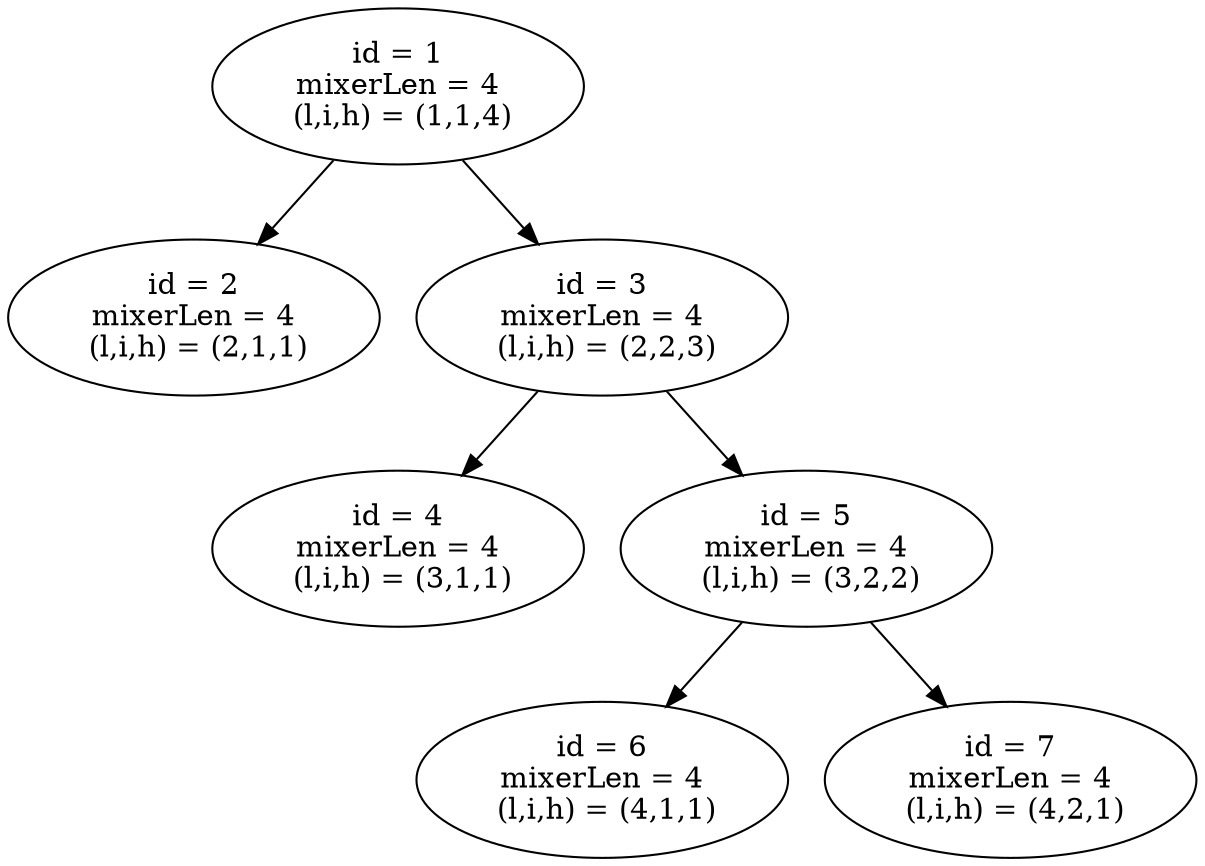 digraph "DD" { 
graph [ ordering = "out"];
1 [label = "id = 1\n mixerLen = 4 \n (l,i,h) = (1,1,4)"] 
2 [label = "id = 2\n mixerLen = 4 \n (l,i,h) = (2,1,1)"] 
3 [label = "id = 3\n mixerLen = 4 \n (l,i,h) = (2,2,3)"] 
4 [label = "id = 4\n mixerLen = 4 \n (l,i,h) = (3,1,1)"] 
5 [label = "id = 5\n mixerLen = 4 \n (l,i,h) = (3,2,2)"] 
6 [label = "id = 6\n mixerLen = 4 \n (l,i,h) = (4,1,1)"] 
7 [label = "id = 7\n mixerLen = 4 \n (l,i,h) = (4,2,1)"] 
1 -> 2;
1 -> 3;
3 -> 4;
3 -> 5;
5 -> 6;
5 -> 7;
}
